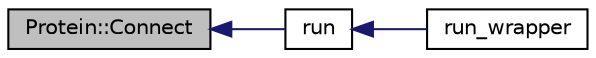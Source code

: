digraph "Protein::Connect"
{
  edge [fontname="Helvetica",fontsize="10",labelfontname="Helvetica",labelfontsize="10"];
  node [fontname="Helvetica",fontsize="10",shape=record];
  rankdir="LR";
  Node1 [label="Protein::Connect",height=0.2,width=0.4,color="black", fillcolor="grey75", style="filled" fontcolor="black"];
  Node1 -> Node2 [dir="back",color="midnightblue",fontsize="10",style="solid"];
  Node2 [label="run",height=0.2,width=0.4,color="black", fillcolor="white", style="filled",URL="$graph_8cpp.html#aa6aa60788a21eb2dac33211bdddb851a"];
  Node2 -> Node3 [dir="back",color="midnightblue",fontsize="10",style="solid"];
  Node3 [label="run_wrapper",height=0.2,width=0.4,color="black", fillcolor="white", style="filled",URL="$graph_8cpp.html#aa1ee178ed04bf0d99f01ce22a57584ea"];
}
